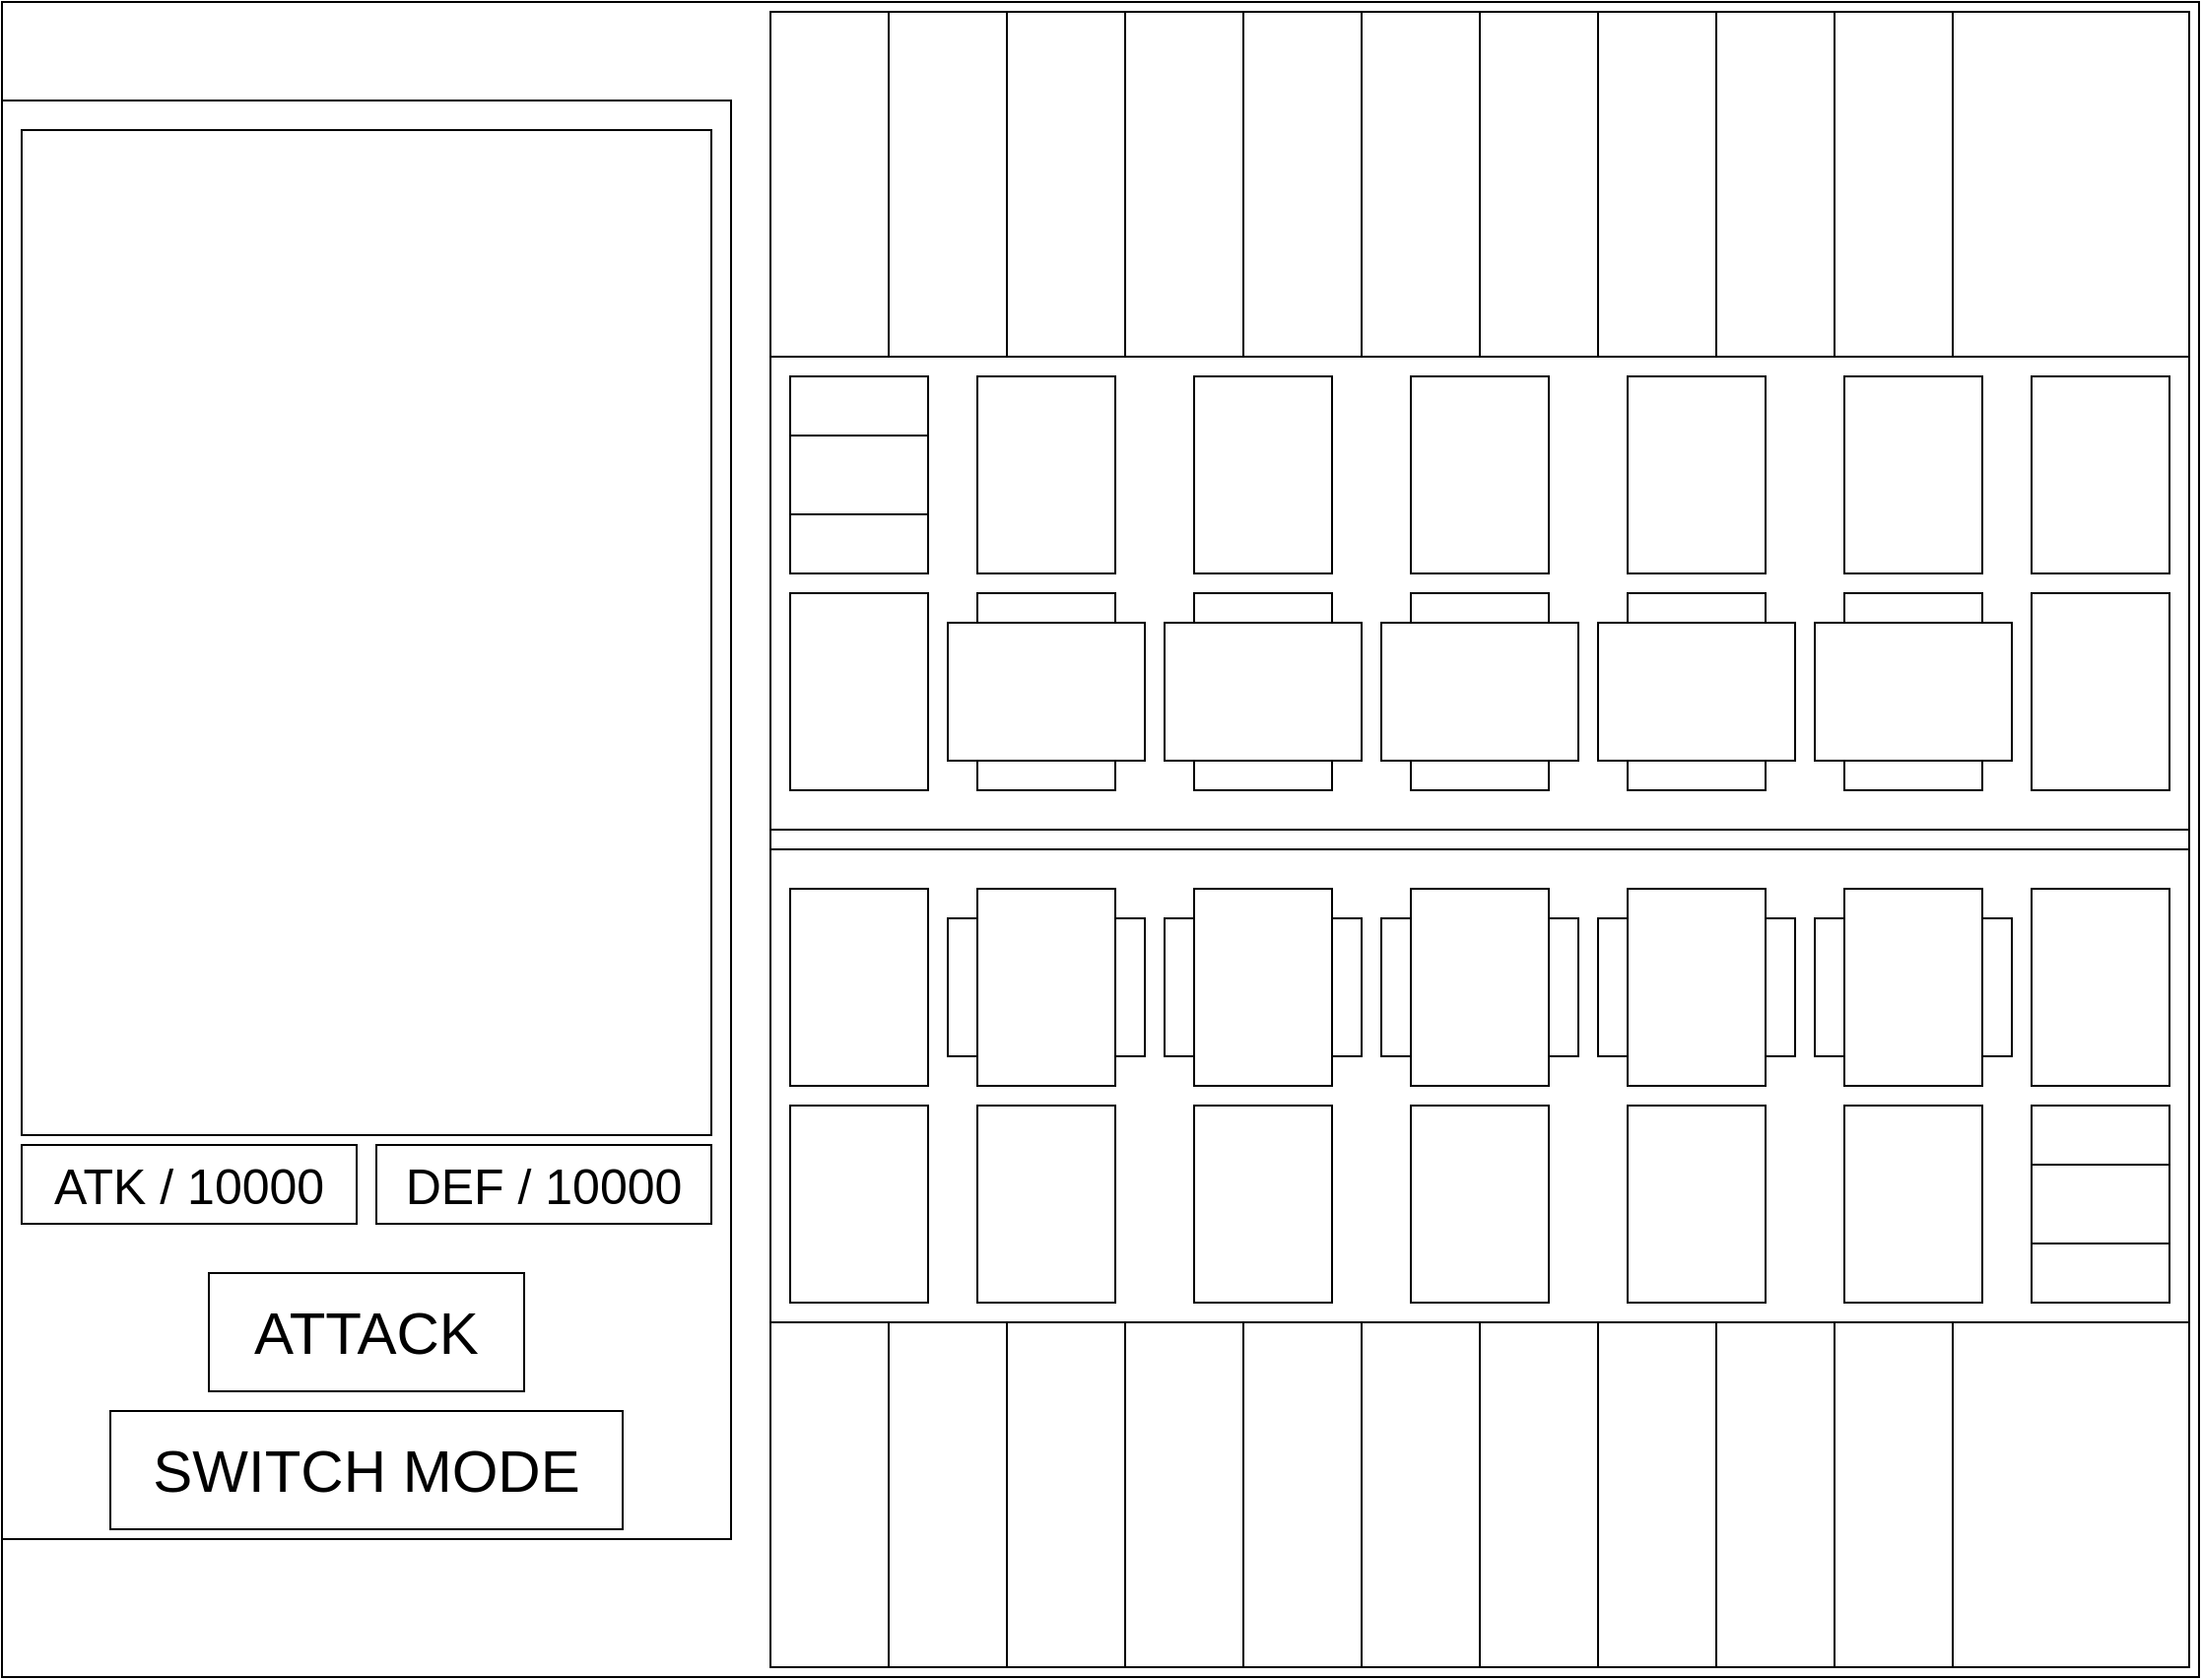 <mxfile version="24.2.5" type="github">
  <diagram name="Page-1" id="z7e0Jf43Eca83nyhEx7l">
    <mxGraphModel dx="2150" dy="-230" grid="1" gridSize="10" guides="1" tooltips="1" connect="1" arrows="1" fold="1" page="1" pageScale="1" pageWidth="850" pageHeight="1100" math="0" shadow="0">
      <root>
        <mxCell id="0" />
        <mxCell id="1" parent="0" />
        <mxCell id="QkR3hnECUOmhi_xK6HSF-1" value="" style="group" vertex="1" connectable="0" parent="1">
          <mxGeometry x="430" y="1860" width="1115" height="850" as="geometry" />
        </mxCell>
        <mxCell id="QkR3hnECUOmhi_xK6HSF-2" value="" style="rounded=0;whiteSpace=wrap;html=1;container=0;" vertex="1" parent="QkR3hnECUOmhi_xK6HSF-1">
          <mxGeometry width="1115" height="850" as="geometry" />
        </mxCell>
        <mxCell id="QkR3hnECUOmhi_xK6HSF-3" value="" style="rounded=0;whiteSpace=wrap;html=1;container=0;" vertex="1" parent="QkR3hnECUOmhi_xK6HSF-1">
          <mxGeometry y="50" width="370" height="730" as="geometry" />
        </mxCell>
        <mxCell id="QkR3hnECUOmhi_xK6HSF-4" value="" style="rounded=0;whiteSpace=wrap;html=1;container=0;" vertex="1" parent="QkR3hnECUOmhi_xK6HSF-1">
          <mxGeometry x="10" y="65" width="350" height="510" as="geometry" />
        </mxCell>
        <mxCell id="QkR3hnECUOmhi_xK6HSF-5" value="ATTACK" style="rounded=0;whiteSpace=wrap;html=1;fontSize=30;container=0;" vertex="1" parent="QkR3hnECUOmhi_xK6HSF-1">
          <mxGeometry x="105" y="645" width="160" height="60" as="geometry" />
        </mxCell>
        <mxCell id="QkR3hnECUOmhi_xK6HSF-6" value="SWITCH MODE" style="rounded=0;whiteSpace=wrap;html=1;fontSize=30;container=0;" vertex="1" parent="QkR3hnECUOmhi_xK6HSF-1">
          <mxGeometry x="55" y="715" width="260" height="60" as="geometry" />
        </mxCell>
        <mxCell id="QkR3hnECUOmhi_xK6HSF-7" value="ATK / 10000" style="rounded=0;whiteSpace=wrap;html=1;fontSize=25;container=0;" vertex="1" parent="QkR3hnECUOmhi_xK6HSF-1">
          <mxGeometry x="10" y="580" width="170" height="40" as="geometry" />
        </mxCell>
        <mxCell id="QkR3hnECUOmhi_xK6HSF-8" value="DEF / 10000" style="rounded=0;whiteSpace=wrap;html=1;fontSize=25;container=0;" vertex="1" parent="QkR3hnECUOmhi_xK6HSF-1">
          <mxGeometry x="190" y="580" width="170" height="40" as="geometry" />
        </mxCell>
        <mxCell id="QkR3hnECUOmhi_xK6HSF-9" value="" style="rounded=0;whiteSpace=wrap;html=1;container=0;" vertex="1" parent="QkR3hnECUOmhi_xK6HSF-1">
          <mxGeometry x="390" y="670" width="120" height="175" as="geometry" />
        </mxCell>
        <mxCell id="QkR3hnECUOmhi_xK6HSF-10" value="" style="rounded=0;whiteSpace=wrap;html=1;container=0;" vertex="1" parent="QkR3hnECUOmhi_xK6HSF-1">
          <mxGeometry x="450" y="670" width="120" height="175" as="geometry" />
        </mxCell>
        <mxCell id="QkR3hnECUOmhi_xK6HSF-11" value="" style="rounded=0;whiteSpace=wrap;html=1;container=0;" vertex="1" parent="QkR3hnECUOmhi_xK6HSF-1">
          <mxGeometry x="510" y="670" width="120" height="175" as="geometry" />
        </mxCell>
        <mxCell id="QkR3hnECUOmhi_xK6HSF-12" value="" style="rounded=0;whiteSpace=wrap;html=1;container=0;" vertex="1" parent="QkR3hnECUOmhi_xK6HSF-1">
          <mxGeometry x="570" y="670" width="120" height="175" as="geometry" />
        </mxCell>
        <mxCell id="QkR3hnECUOmhi_xK6HSF-13" value="" style="rounded=0;whiteSpace=wrap;html=1;container=0;" vertex="1" parent="QkR3hnECUOmhi_xK6HSF-1">
          <mxGeometry x="630" y="670" width="120" height="175" as="geometry" />
        </mxCell>
        <mxCell id="QkR3hnECUOmhi_xK6HSF-14" value="" style="rounded=0;whiteSpace=wrap;html=1;container=0;" vertex="1" parent="QkR3hnECUOmhi_xK6HSF-1">
          <mxGeometry x="690" y="670" width="120" height="175" as="geometry" />
        </mxCell>
        <mxCell id="QkR3hnECUOmhi_xK6HSF-15" value="" style="rounded=0;whiteSpace=wrap;html=1;container=0;" vertex="1" parent="QkR3hnECUOmhi_xK6HSF-1">
          <mxGeometry x="750" y="670" width="120" height="175" as="geometry" />
        </mxCell>
        <mxCell id="QkR3hnECUOmhi_xK6HSF-16" value="" style="rounded=0;whiteSpace=wrap;html=1;container=0;" vertex="1" parent="QkR3hnECUOmhi_xK6HSF-1">
          <mxGeometry x="810" y="670" width="120" height="175" as="geometry" />
        </mxCell>
        <mxCell id="QkR3hnECUOmhi_xK6HSF-17" value="" style="rounded=0;whiteSpace=wrap;html=1;container=0;" vertex="1" parent="QkR3hnECUOmhi_xK6HSF-1">
          <mxGeometry x="870" y="670" width="120" height="175" as="geometry" />
        </mxCell>
        <mxCell id="QkR3hnECUOmhi_xK6HSF-18" value="" style="rounded=0;whiteSpace=wrap;html=1;container=0;" vertex="1" parent="QkR3hnECUOmhi_xK6HSF-1">
          <mxGeometry x="930" y="670" width="120" height="175" as="geometry" />
        </mxCell>
        <mxCell id="QkR3hnECUOmhi_xK6HSF-19" value="" style="rounded=0;whiteSpace=wrap;html=1;container=0;" vertex="1" parent="QkR3hnECUOmhi_xK6HSF-1">
          <mxGeometry x="990" y="670" width="120" height="175" as="geometry" />
        </mxCell>
        <mxCell id="QkR3hnECUOmhi_xK6HSF-20" value="" style="rounded=0;whiteSpace=wrap;html=1;container=0;" vertex="1" parent="QkR3hnECUOmhi_xK6HSF-1">
          <mxGeometry x="390" y="5" width="120" height="175" as="geometry" />
        </mxCell>
        <mxCell id="QkR3hnECUOmhi_xK6HSF-21" value="" style="rounded=0;whiteSpace=wrap;html=1;container=0;" vertex="1" parent="QkR3hnECUOmhi_xK6HSF-1">
          <mxGeometry x="450" y="5" width="120" height="175" as="geometry" />
        </mxCell>
        <mxCell id="QkR3hnECUOmhi_xK6HSF-22" value="" style="rounded=0;whiteSpace=wrap;html=1;container=0;" vertex="1" parent="QkR3hnECUOmhi_xK6HSF-1">
          <mxGeometry x="510" y="5" width="120" height="175" as="geometry" />
        </mxCell>
        <mxCell id="QkR3hnECUOmhi_xK6HSF-23" value="" style="rounded=0;whiteSpace=wrap;html=1;container=0;" vertex="1" parent="QkR3hnECUOmhi_xK6HSF-1">
          <mxGeometry x="570" y="5" width="120" height="175" as="geometry" />
        </mxCell>
        <mxCell id="QkR3hnECUOmhi_xK6HSF-24" value="" style="rounded=0;whiteSpace=wrap;html=1;container=0;" vertex="1" parent="QkR3hnECUOmhi_xK6HSF-1">
          <mxGeometry x="630" y="5" width="120" height="175" as="geometry" />
        </mxCell>
        <mxCell id="QkR3hnECUOmhi_xK6HSF-25" value="" style="rounded=0;whiteSpace=wrap;html=1;container=0;" vertex="1" parent="QkR3hnECUOmhi_xK6HSF-1">
          <mxGeometry x="690" y="5" width="120" height="175" as="geometry" />
        </mxCell>
        <mxCell id="QkR3hnECUOmhi_xK6HSF-26" value="" style="rounded=0;whiteSpace=wrap;html=1;container=0;" vertex="1" parent="QkR3hnECUOmhi_xK6HSF-1">
          <mxGeometry x="750" y="5" width="120" height="175" as="geometry" />
        </mxCell>
        <mxCell id="QkR3hnECUOmhi_xK6HSF-27" value="" style="rounded=0;whiteSpace=wrap;html=1;container=0;" vertex="1" parent="QkR3hnECUOmhi_xK6HSF-1">
          <mxGeometry x="810" y="5" width="120" height="175" as="geometry" />
        </mxCell>
        <mxCell id="QkR3hnECUOmhi_xK6HSF-28" value="" style="rounded=0;whiteSpace=wrap;html=1;container=0;" vertex="1" parent="QkR3hnECUOmhi_xK6HSF-1">
          <mxGeometry x="870" y="5" width="120" height="175" as="geometry" />
        </mxCell>
        <mxCell id="QkR3hnECUOmhi_xK6HSF-29" value="" style="rounded=0;whiteSpace=wrap;html=1;container=0;" vertex="1" parent="QkR3hnECUOmhi_xK6HSF-1">
          <mxGeometry x="930" y="5" width="120" height="175" as="geometry" />
        </mxCell>
        <mxCell id="QkR3hnECUOmhi_xK6HSF-30" value="" style="rounded=0;whiteSpace=wrap;html=1;container=0;" vertex="1" parent="QkR3hnECUOmhi_xK6HSF-1">
          <mxGeometry x="990" y="5" width="120" height="175" as="geometry" />
        </mxCell>
        <mxCell id="QkR3hnECUOmhi_xK6HSF-31" value="" style="rounded=0;whiteSpace=wrap;html=1;container=0;" vertex="1" parent="QkR3hnECUOmhi_xK6HSF-1">
          <mxGeometry x="390" y="180" width="720" height="490" as="geometry" />
        </mxCell>
        <mxCell id="QkR3hnECUOmhi_xK6HSF-32" value="" style="rounded=0;whiteSpace=wrap;html=1;container=0;" vertex="1" parent="QkR3hnECUOmhi_xK6HSF-1">
          <mxGeometry x="400" y="190" width="70" height="100" as="geometry" />
        </mxCell>
        <mxCell id="QkR3hnECUOmhi_xK6HSF-33" value="40" style="rounded=0;whiteSpace=wrap;html=1;fontSize=30;container=0;" vertex="1" parent="QkR3hnECUOmhi_xK6HSF-1">
          <mxGeometry x="1030" y="200" width="70" height="70" as="geometry" />
        </mxCell>
        <mxCell id="QkR3hnECUOmhi_xK6HSF-34" value="" style="rounded=0;whiteSpace=wrap;html=1;container=0;" vertex="1" parent="QkR3hnECUOmhi_xK6HSF-1">
          <mxGeometry x="1030" y="190" width="70" height="100" as="geometry" />
        </mxCell>
        <mxCell id="QkR3hnECUOmhi_xK6HSF-35" value="" style="rounded=0;whiteSpace=wrap;html=1;container=0;" vertex="1" parent="QkR3hnECUOmhi_xK6HSF-1">
          <mxGeometry x="495" y="190" width="70" height="100" as="geometry" />
        </mxCell>
        <mxCell id="QkR3hnECUOmhi_xK6HSF-36" value="" style="rounded=0;whiteSpace=wrap;html=1;container=0;" vertex="1" parent="QkR3hnECUOmhi_xK6HSF-1">
          <mxGeometry x="605" y="190" width="70" height="100" as="geometry" />
        </mxCell>
        <mxCell id="QkR3hnECUOmhi_xK6HSF-37" value="" style="rounded=0;whiteSpace=wrap;html=1;container=0;" vertex="1" parent="QkR3hnECUOmhi_xK6HSF-1">
          <mxGeometry x="715" y="190" width="70" height="100" as="geometry" />
        </mxCell>
        <mxCell id="QkR3hnECUOmhi_xK6HSF-38" value="" style="rounded=0;whiteSpace=wrap;html=1;container=0;" vertex="1" parent="QkR3hnECUOmhi_xK6HSF-1">
          <mxGeometry x="825" y="190" width="70" height="100" as="geometry" />
        </mxCell>
        <mxCell id="QkR3hnECUOmhi_xK6HSF-39" value="" style="rounded=0;whiteSpace=wrap;html=1;container=0;" vertex="1" parent="QkR3hnECUOmhi_xK6HSF-1">
          <mxGeometry x="935" y="190" width="70" height="100" as="geometry" />
        </mxCell>
        <mxCell id="QkR3hnECUOmhi_xK6HSF-40" value="" style="rounded=0;whiteSpace=wrap;html=1;container=0;" vertex="1" parent="QkR3hnECUOmhi_xK6HSF-1">
          <mxGeometry x="400" y="300" width="70" height="100" as="geometry" />
        </mxCell>
        <mxCell id="QkR3hnECUOmhi_xK6HSF-41" value="" style="rounded=0;whiteSpace=wrap;html=1;container=0;" vertex="1" parent="QkR3hnECUOmhi_xK6HSF-1">
          <mxGeometry x="1030" y="300" width="70" height="100" as="geometry" />
        </mxCell>
        <mxCell id="QkR3hnECUOmhi_xK6HSF-42" value="" style="rounded=0;whiteSpace=wrap;html=1;container=0;" vertex="1" parent="QkR3hnECUOmhi_xK6HSF-1">
          <mxGeometry x="495" y="300" width="70" height="100" as="geometry" />
        </mxCell>
        <mxCell id="QkR3hnECUOmhi_xK6HSF-43" value="" style="rounded=0;whiteSpace=wrap;html=1;container=0;" vertex="1" parent="QkR3hnECUOmhi_xK6HSF-1">
          <mxGeometry x="605" y="300" width="70" height="100" as="geometry" />
        </mxCell>
        <mxCell id="QkR3hnECUOmhi_xK6HSF-44" value="" style="rounded=0;whiteSpace=wrap;html=1;container=0;" vertex="1" parent="QkR3hnECUOmhi_xK6HSF-1">
          <mxGeometry x="715" y="300" width="70" height="100" as="geometry" />
        </mxCell>
        <mxCell id="QkR3hnECUOmhi_xK6HSF-45" value="" style="rounded=0;whiteSpace=wrap;html=1;container=0;" vertex="1" parent="QkR3hnECUOmhi_xK6HSF-1">
          <mxGeometry x="825" y="300" width="70" height="100" as="geometry" />
        </mxCell>
        <mxCell id="QkR3hnECUOmhi_xK6HSF-46" value="" style="rounded=0;whiteSpace=wrap;html=1;container=0;" vertex="1" parent="QkR3hnECUOmhi_xK6HSF-1">
          <mxGeometry x="935" y="300" width="70" height="100" as="geometry" />
        </mxCell>
        <mxCell id="QkR3hnECUOmhi_xK6HSF-47" value="" style="rounded=0;whiteSpace=wrap;html=1;container=0;" vertex="1" parent="QkR3hnECUOmhi_xK6HSF-1">
          <mxGeometry x="920" y="315" width="100" height="70" as="geometry" />
        </mxCell>
        <mxCell id="QkR3hnECUOmhi_xK6HSF-48" value="" style="rounded=0;whiteSpace=wrap;html=1;container=0;" vertex="1" parent="QkR3hnECUOmhi_xK6HSF-1">
          <mxGeometry x="590" y="315" width="100" height="70" as="geometry" />
        </mxCell>
        <mxCell id="QkR3hnECUOmhi_xK6HSF-49" value="" style="rounded=0;whiteSpace=wrap;html=1;container=0;" vertex="1" parent="QkR3hnECUOmhi_xK6HSF-1">
          <mxGeometry x="810" y="315" width="100" height="70" as="geometry" />
        </mxCell>
        <mxCell id="QkR3hnECUOmhi_xK6HSF-50" value="" style="rounded=0;whiteSpace=wrap;html=1;container=0;" vertex="1" parent="QkR3hnECUOmhi_xK6HSF-1">
          <mxGeometry x="700" y="315" width="100" height="70" as="geometry" />
        </mxCell>
        <mxCell id="QkR3hnECUOmhi_xK6HSF-51" value="" style="rounded=0;whiteSpace=wrap;html=1;container=0;" vertex="1" parent="QkR3hnECUOmhi_xK6HSF-1">
          <mxGeometry x="480" y="315" width="100" height="70" as="geometry" />
        </mxCell>
        <mxCell id="QkR3hnECUOmhi_xK6HSF-52" value="" style="rounded=0;whiteSpace=wrap;html=1;container=0;" vertex="1" parent="QkR3hnECUOmhi_xK6HSF-1">
          <mxGeometry x="400" y="220" width="70" height="40" as="geometry" />
        </mxCell>
        <mxCell id="QkR3hnECUOmhi_xK6HSF-53" value="" style="rounded=0;whiteSpace=wrap;html=1;container=0;" vertex="1" parent="QkR3hnECUOmhi_xK6HSF-1">
          <mxGeometry x="390" y="420" width="720" height="10" as="geometry" />
        </mxCell>
        <mxCell id="QkR3hnECUOmhi_xK6HSF-54" value="" style="rounded=0;whiteSpace=wrap;html=1;container=0;" vertex="1" parent="QkR3hnECUOmhi_xK6HSF-1">
          <mxGeometry x="400" y="560" width="70" height="100" as="geometry" />
        </mxCell>
        <mxCell id="QkR3hnECUOmhi_xK6HSF-55" value="40" style="rounded=0;whiteSpace=wrap;html=1;fontSize=30;container=0;" vertex="1" parent="QkR3hnECUOmhi_xK6HSF-1">
          <mxGeometry x="1030" y="570" width="70" height="70" as="geometry" />
        </mxCell>
        <mxCell id="QkR3hnECUOmhi_xK6HSF-56" value="" style="rounded=0;whiteSpace=wrap;html=1;container=0;" vertex="1" parent="QkR3hnECUOmhi_xK6HSF-1">
          <mxGeometry x="1030" y="560" width="70" height="100" as="geometry" />
        </mxCell>
        <mxCell id="QkR3hnECUOmhi_xK6HSF-57" value="" style="rounded=0;whiteSpace=wrap;html=1;container=0;" vertex="1" parent="QkR3hnECUOmhi_xK6HSF-1">
          <mxGeometry x="495" y="560" width="70" height="100" as="geometry" />
        </mxCell>
        <mxCell id="QkR3hnECUOmhi_xK6HSF-58" value="" style="rounded=0;whiteSpace=wrap;html=1;container=0;" vertex="1" parent="QkR3hnECUOmhi_xK6HSF-1">
          <mxGeometry x="605" y="560" width="70" height="100" as="geometry" />
        </mxCell>
        <mxCell id="QkR3hnECUOmhi_xK6HSF-59" value="" style="rounded=0;whiteSpace=wrap;html=1;container=0;" vertex="1" parent="QkR3hnECUOmhi_xK6HSF-1">
          <mxGeometry x="715" y="560" width="70" height="100" as="geometry" />
        </mxCell>
        <mxCell id="QkR3hnECUOmhi_xK6HSF-60" value="" style="rounded=0;whiteSpace=wrap;html=1;container=0;" vertex="1" parent="QkR3hnECUOmhi_xK6HSF-1">
          <mxGeometry x="825" y="560" width="70" height="100" as="geometry" />
        </mxCell>
        <mxCell id="QkR3hnECUOmhi_xK6HSF-61" value="" style="rounded=0;whiteSpace=wrap;html=1;container=0;" vertex="1" parent="QkR3hnECUOmhi_xK6HSF-1">
          <mxGeometry x="935" y="560" width="70" height="100" as="geometry" />
        </mxCell>
        <mxCell id="QkR3hnECUOmhi_xK6HSF-62" value="" style="rounded=0;whiteSpace=wrap;html=1;container=0;" vertex="1" parent="QkR3hnECUOmhi_xK6HSF-1">
          <mxGeometry x="1030" y="450" width="70" height="100" as="geometry" />
        </mxCell>
        <mxCell id="QkR3hnECUOmhi_xK6HSF-63" value="" style="rounded=0;whiteSpace=wrap;html=1;container=0;" vertex="1" parent="QkR3hnECUOmhi_xK6HSF-1">
          <mxGeometry x="400" y="450" width="70" height="100" as="geometry" />
        </mxCell>
        <mxCell id="QkR3hnECUOmhi_xK6HSF-64" value="" style="rounded=0;whiteSpace=wrap;html=1;container=0;" vertex="1" parent="QkR3hnECUOmhi_xK6HSF-1">
          <mxGeometry x="480" y="465" width="100" height="70" as="geometry" />
        </mxCell>
        <mxCell id="QkR3hnECUOmhi_xK6HSF-65" value="" style="rounded=0;whiteSpace=wrap;html=1;container=0;" vertex="1" parent="QkR3hnECUOmhi_xK6HSF-1">
          <mxGeometry x="590" y="465" width="100" height="70" as="geometry" />
        </mxCell>
        <mxCell id="QkR3hnECUOmhi_xK6HSF-66" value="" style="rounded=0;whiteSpace=wrap;html=1;container=0;" vertex="1" parent="QkR3hnECUOmhi_xK6HSF-1">
          <mxGeometry x="700" y="465" width="100" height="70" as="geometry" />
        </mxCell>
        <mxCell id="QkR3hnECUOmhi_xK6HSF-67" value="" style="rounded=0;whiteSpace=wrap;html=1;container=0;" vertex="1" parent="QkR3hnECUOmhi_xK6HSF-1">
          <mxGeometry x="810" y="465" width="100" height="70" as="geometry" />
        </mxCell>
        <mxCell id="QkR3hnECUOmhi_xK6HSF-68" value="" style="rounded=0;whiteSpace=wrap;html=1;container=0;" vertex="1" parent="QkR3hnECUOmhi_xK6HSF-1">
          <mxGeometry x="920" y="465" width="100" height="70" as="geometry" />
        </mxCell>
        <mxCell id="QkR3hnECUOmhi_xK6HSF-69" value="" style="rounded=0;whiteSpace=wrap;html=1;container=0;" vertex="1" parent="QkR3hnECUOmhi_xK6HSF-1">
          <mxGeometry x="495" y="450" width="70" height="100" as="geometry" />
        </mxCell>
        <mxCell id="QkR3hnECUOmhi_xK6HSF-70" value="" style="rounded=0;whiteSpace=wrap;html=1;container=0;" vertex="1" parent="QkR3hnECUOmhi_xK6HSF-1">
          <mxGeometry x="605" y="450" width="70" height="100" as="geometry" />
        </mxCell>
        <mxCell id="QkR3hnECUOmhi_xK6HSF-71" value="" style="rounded=0;whiteSpace=wrap;html=1;container=0;" vertex="1" parent="QkR3hnECUOmhi_xK6HSF-1">
          <mxGeometry x="715" y="450" width="70" height="100" as="geometry" />
        </mxCell>
        <mxCell id="QkR3hnECUOmhi_xK6HSF-72" value="" style="rounded=0;whiteSpace=wrap;html=1;container=0;" vertex="1" parent="QkR3hnECUOmhi_xK6HSF-1">
          <mxGeometry x="825" y="450" width="70" height="100" as="geometry" />
        </mxCell>
        <mxCell id="QkR3hnECUOmhi_xK6HSF-73" value="" style="rounded=0;whiteSpace=wrap;html=1;container=0;" vertex="1" parent="QkR3hnECUOmhi_xK6HSF-1">
          <mxGeometry x="935" y="450" width="70" height="100" as="geometry" />
        </mxCell>
        <mxCell id="QkR3hnECUOmhi_xK6HSF-74" value="" style="rounded=0;whiteSpace=wrap;html=1;container=0;" vertex="1" parent="QkR3hnECUOmhi_xK6HSF-1">
          <mxGeometry x="1030" y="590" width="70" height="40" as="geometry" />
        </mxCell>
      </root>
    </mxGraphModel>
  </diagram>
</mxfile>
